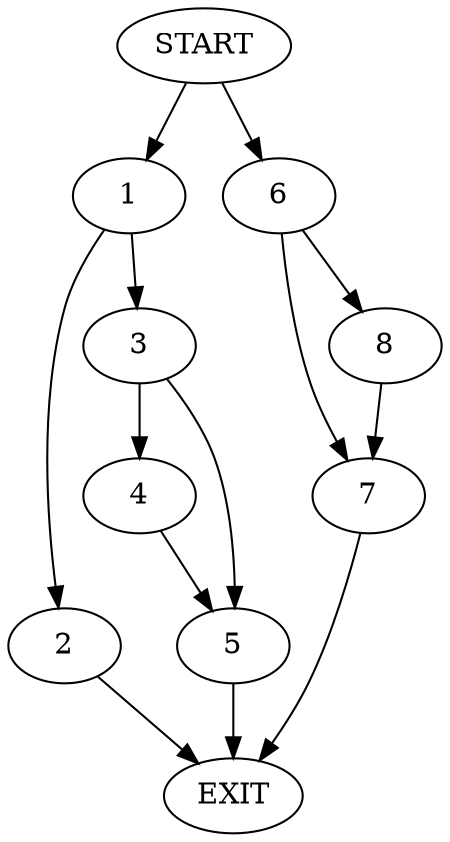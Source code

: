 digraph {
0 [label="START"]
9 [label="EXIT"]
0 -> 1
1 -> 2
1 -> 3
3 -> 4
3 -> 5
2 -> 9
4 -> 5
5 -> 9
0 -> 6
6 -> 7
6 -> 8
7 -> 9
8 -> 7
}
